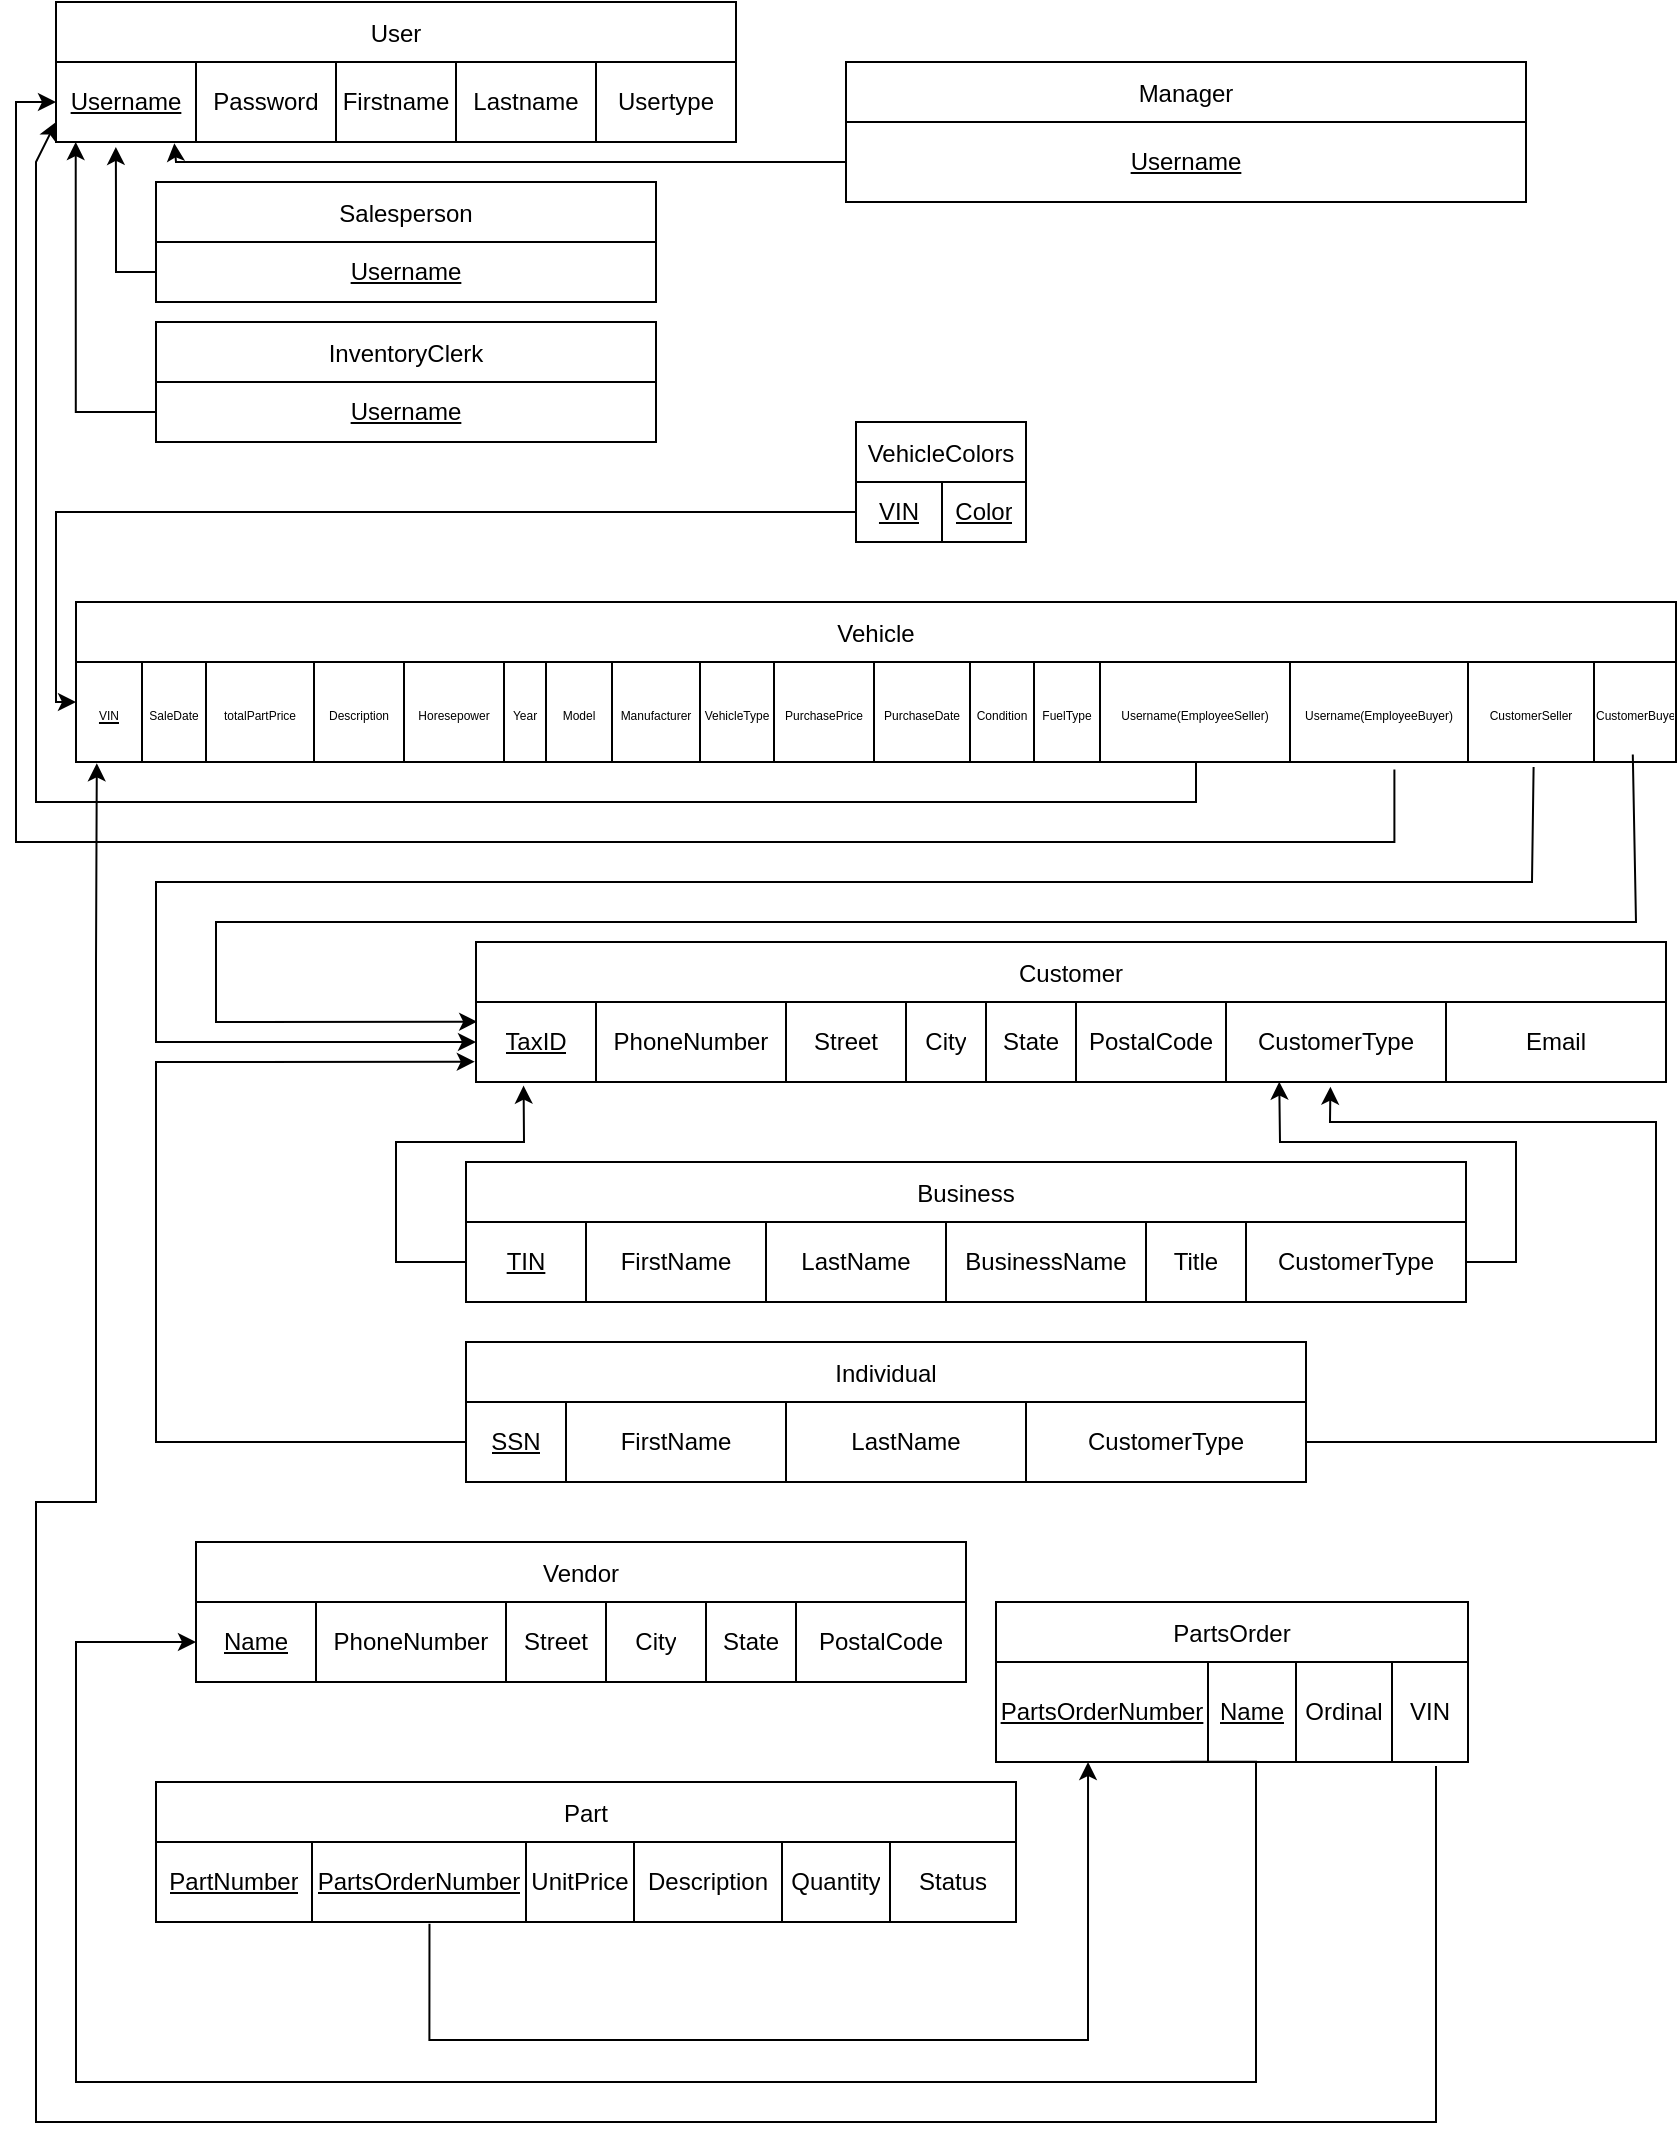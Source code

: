 <mxfile version="24.7.17">
  <diagram name="Page-1" id="-4UtWJJOfgUsc_9yNbab">
    <mxGraphModel dx="1830" dy="743" grid="1" gridSize="10" guides="1" tooltips="1" connect="1" arrows="1" fold="1" page="1" pageScale="1" pageWidth="850" pageHeight="1100" math="0" shadow="0">
      <root>
        <mxCell id="0" />
        <mxCell id="1" parent="0" />
        <mxCell id="wjsZOd1Ye_hqDT3On4Ij-1" value="User" style="shape=table;startSize=30;container=1;collapsible=0;childLayout=tableLayout;" parent="1" vertex="1">
          <mxGeometry x="-820" y="10" width="340" height="70" as="geometry" />
        </mxCell>
        <mxCell id="wjsZOd1Ye_hqDT3On4Ij-2" value="" style="shape=tableRow;horizontal=0;startSize=0;swimlaneHead=0;swimlaneBody=0;strokeColor=inherit;top=0;left=0;bottom=0;right=0;collapsible=0;dropTarget=0;fillColor=none;points=[[0,0.5],[1,0.5]];portConstraint=eastwest;" parent="wjsZOd1Ye_hqDT3On4Ij-1" vertex="1">
          <mxGeometry y="30" width="340" height="40" as="geometry" />
        </mxCell>
        <mxCell id="wjsZOd1Ye_hqDT3On4Ij-3" value="&lt;u&gt;Username&lt;/u&gt;" style="shape=partialRectangle;html=1;whiteSpace=wrap;connectable=0;strokeColor=inherit;overflow=hidden;fillColor=none;top=0;left=0;bottom=0;right=0;pointerEvents=1;" parent="wjsZOd1Ye_hqDT3On4Ij-2" vertex="1">
          <mxGeometry width="70" height="40" as="geometry">
            <mxRectangle width="70" height="40" as="alternateBounds" />
          </mxGeometry>
        </mxCell>
        <mxCell id="wjsZOd1Ye_hqDT3On4Ij-4" value="Password" style="shape=partialRectangle;html=1;whiteSpace=wrap;connectable=0;strokeColor=inherit;overflow=hidden;fillColor=none;top=0;left=0;bottom=0;right=0;pointerEvents=1;" parent="wjsZOd1Ye_hqDT3On4Ij-2" vertex="1">
          <mxGeometry x="70" width="70" height="40" as="geometry">
            <mxRectangle width="70" height="40" as="alternateBounds" />
          </mxGeometry>
        </mxCell>
        <mxCell id="wjsZOd1Ye_hqDT3On4Ij-5" value="Firstname" style="shape=partialRectangle;html=1;whiteSpace=wrap;connectable=0;strokeColor=inherit;overflow=hidden;fillColor=none;top=0;left=0;bottom=0;right=0;pointerEvents=1;" parent="wjsZOd1Ye_hqDT3On4Ij-2" vertex="1">
          <mxGeometry x="140" width="60" height="40" as="geometry">
            <mxRectangle width="60" height="40" as="alternateBounds" />
          </mxGeometry>
        </mxCell>
        <mxCell id="wjsZOd1Ye_hqDT3On4Ij-6" value="Lastname" style="shape=partialRectangle;html=1;whiteSpace=wrap;connectable=0;strokeColor=inherit;overflow=hidden;fillColor=none;top=0;left=0;bottom=0;right=0;pointerEvents=1;" parent="wjsZOd1Ye_hqDT3On4Ij-2" vertex="1">
          <mxGeometry x="200" width="70" height="40" as="geometry">
            <mxRectangle width="70" height="40" as="alternateBounds" />
          </mxGeometry>
        </mxCell>
        <mxCell id="wjsZOd1Ye_hqDT3On4Ij-7" value="Usertype" style="shape=partialRectangle;html=1;whiteSpace=wrap;connectable=0;strokeColor=inherit;overflow=hidden;fillColor=none;top=0;left=0;bottom=0;right=0;pointerEvents=1;" parent="wjsZOd1Ye_hqDT3On4Ij-2" vertex="1">
          <mxGeometry x="270" width="70" height="40" as="geometry">
            <mxRectangle width="70" height="40" as="alternateBounds" />
          </mxGeometry>
        </mxCell>
        <mxCell id="wjsZOd1Ye_hqDT3On4Ij-11" value="" style="endArrow=classic;html=1;rounded=0;exitX=0;exitY=0.5;exitDx=0;exitDy=0;entryX=0.174;entryY=1.017;entryDx=0;entryDy=0;entryPerimeter=0;" parent="1" source="UTyVAlGforLkL0j_-5aD-3" target="wjsZOd1Ye_hqDT3On4Ij-2" edge="1">
          <mxGeometry width="50" height="50" relative="1" as="geometry">
            <mxPoint x="-750" y="150" as="sourcePoint" />
            <mxPoint x="-768" y="80" as="targetPoint" />
            <Array as="points">
              <mxPoint x="-610" y="90" />
              <mxPoint x="-760" y="90" />
            </Array>
          </mxGeometry>
        </mxCell>
        <mxCell id="wjsZOd1Ye_hqDT3On4Ij-12" value="Salesperson" style="shape=table;startSize=30;container=1;collapsible=0;childLayout=tableLayout;" parent="1" vertex="1">
          <mxGeometry x="-770" y="100" width="250" height="60" as="geometry" />
        </mxCell>
        <mxCell id="wjsZOd1Ye_hqDT3On4Ij-13" value="" style="shape=tableRow;horizontal=0;startSize=0;swimlaneHead=0;swimlaneBody=0;strokeColor=inherit;top=0;left=0;bottom=0;right=0;collapsible=0;dropTarget=0;fillColor=none;points=[[0,0.5],[1,0.5]];portConstraint=eastwest;" parent="wjsZOd1Ye_hqDT3On4Ij-12" vertex="1">
          <mxGeometry y="30" width="250" height="30" as="geometry" />
        </mxCell>
        <mxCell id="wjsZOd1Ye_hqDT3On4Ij-14" value="&lt;u&gt;Username&lt;/u&gt;" style="shape=partialRectangle;html=1;whiteSpace=wrap;connectable=0;strokeColor=inherit;overflow=hidden;fillColor=none;top=0;left=0;bottom=0;right=0;pointerEvents=1;" parent="wjsZOd1Ye_hqDT3On4Ij-13" vertex="1">
          <mxGeometry width="250" height="30" as="geometry">
            <mxRectangle width="250" height="30" as="alternateBounds" />
          </mxGeometry>
        </mxCell>
        <mxCell id="fB4wuoA-GwbCkH97Dtny-1" value="" style="endArrow=classic;html=1;rounded=0;exitX=0;exitY=0.5;exitDx=0;exitDy=0;entryX=0.088;entryY=1.061;entryDx=0;entryDy=0;entryPerimeter=0;" parent="1" source="wjsZOd1Ye_hqDT3On4Ij-13" target="wjsZOd1Ye_hqDT3On4Ij-2" edge="1">
          <mxGeometry width="50" height="50" relative="1" as="geometry">
            <mxPoint x="-375" y="280" as="sourcePoint" />
            <mxPoint x="-620" y="130" as="targetPoint" />
            <Array as="points">
              <mxPoint x="-790" y="145" />
              <mxPoint x="-790" y="110" />
            </Array>
          </mxGeometry>
        </mxCell>
        <mxCell id="fB4wuoA-GwbCkH97Dtny-161" value="VehicleColors" style="shape=table;startSize=30;container=1;collapsible=0;childLayout=tableLayout;" parent="1" vertex="1">
          <mxGeometry x="-420" y="220" width="85" height="60" as="geometry" />
        </mxCell>
        <mxCell id="fB4wuoA-GwbCkH97Dtny-162" value="" style="shape=tableRow;horizontal=0;startSize=0;swimlaneHead=0;swimlaneBody=0;strokeColor=inherit;top=0;left=0;bottom=0;right=0;collapsible=0;dropTarget=0;fillColor=none;points=[[0,0.5],[1,0.5]];portConstraint=eastwest;" parent="fB4wuoA-GwbCkH97Dtny-161" vertex="1">
          <mxGeometry y="30" width="85" height="30" as="geometry" />
        </mxCell>
        <mxCell id="fB4wuoA-GwbCkH97Dtny-163" value="&lt;u&gt;VIN&lt;/u&gt;" style="shape=partialRectangle;html=1;whiteSpace=wrap;connectable=0;strokeColor=inherit;overflow=hidden;fillColor=none;top=0;left=0;bottom=0;right=0;pointerEvents=1;" parent="fB4wuoA-GwbCkH97Dtny-162" vertex="1">
          <mxGeometry width="43" height="30" as="geometry">
            <mxRectangle width="43" height="30" as="alternateBounds" />
          </mxGeometry>
        </mxCell>
        <mxCell id="fB4wuoA-GwbCkH97Dtny-164" value="&lt;u&gt;Color&lt;/u&gt;" style="shape=partialRectangle;html=1;whiteSpace=wrap;connectable=0;strokeColor=inherit;overflow=hidden;fillColor=none;top=0;left=0;bottom=0;right=0;pointerEvents=1;" parent="fB4wuoA-GwbCkH97Dtny-162" vertex="1">
          <mxGeometry x="43" width="42" height="30" as="geometry">
            <mxRectangle width="42" height="30" as="alternateBounds" />
          </mxGeometry>
        </mxCell>
        <mxCell id="fB4wuoA-GwbCkH97Dtny-189" value="Customer" style="shape=table;startSize=30;container=1;collapsible=0;childLayout=tableLayout;" parent="1" vertex="1">
          <mxGeometry x="-610" y="480" width="595" height="70" as="geometry" />
        </mxCell>
        <mxCell id="fB4wuoA-GwbCkH97Dtny-190" value="" style="shape=tableRow;horizontal=0;startSize=0;swimlaneHead=0;swimlaneBody=0;strokeColor=inherit;top=0;left=0;bottom=0;right=0;collapsible=0;dropTarget=0;fillColor=none;points=[[0,0.5],[1,0.5]];portConstraint=eastwest;" parent="fB4wuoA-GwbCkH97Dtny-189" vertex="1">
          <mxGeometry y="30" width="595" height="40" as="geometry" />
        </mxCell>
        <mxCell id="fB4wuoA-GwbCkH97Dtny-191" value="&lt;u&gt;TaxID&lt;/u&gt;" style="shape=partialRectangle;html=1;whiteSpace=wrap;connectable=0;strokeColor=inherit;overflow=hidden;fillColor=none;top=0;left=0;bottom=0;right=0;pointerEvents=1;" parent="fB4wuoA-GwbCkH97Dtny-190" vertex="1">
          <mxGeometry width="60" height="40" as="geometry">
            <mxRectangle width="60" height="40" as="alternateBounds" />
          </mxGeometry>
        </mxCell>
        <mxCell id="fB4wuoA-GwbCkH97Dtny-192" value="PhoneNumber" style="shape=partialRectangle;html=1;whiteSpace=wrap;connectable=0;strokeColor=inherit;overflow=hidden;fillColor=none;top=0;left=0;bottom=0;right=0;pointerEvents=1;" parent="fB4wuoA-GwbCkH97Dtny-190" vertex="1">
          <mxGeometry x="60" width="95" height="40" as="geometry">
            <mxRectangle width="95" height="40" as="alternateBounds" />
          </mxGeometry>
        </mxCell>
        <mxCell id="fB4wuoA-GwbCkH97Dtny-193" value="Street" style="shape=partialRectangle;html=1;whiteSpace=wrap;connectable=0;strokeColor=inherit;overflow=hidden;fillColor=none;top=0;left=0;bottom=0;right=0;pointerEvents=1;" parent="fB4wuoA-GwbCkH97Dtny-190" vertex="1">
          <mxGeometry x="155" width="60" height="40" as="geometry">
            <mxRectangle width="60" height="40" as="alternateBounds" />
          </mxGeometry>
        </mxCell>
        <mxCell id="fB4wuoA-GwbCkH97Dtny-194" value="City" style="shape=partialRectangle;html=1;whiteSpace=wrap;connectable=0;strokeColor=inherit;overflow=hidden;fillColor=none;top=0;left=0;bottom=0;right=0;pointerEvents=1;" parent="fB4wuoA-GwbCkH97Dtny-190" vertex="1">
          <mxGeometry x="215" width="40" height="40" as="geometry">
            <mxRectangle width="40" height="40" as="alternateBounds" />
          </mxGeometry>
        </mxCell>
        <mxCell id="fB4wuoA-GwbCkH97Dtny-195" value="State" style="shape=partialRectangle;html=1;whiteSpace=wrap;connectable=0;strokeColor=inherit;overflow=hidden;fillColor=none;top=0;left=0;bottom=0;right=0;pointerEvents=1;" parent="fB4wuoA-GwbCkH97Dtny-190" vertex="1">
          <mxGeometry x="255" width="45" height="40" as="geometry">
            <mxRectangle width="45" height="40" as="alternateBounds" />
          </mxGeometry>
        </mxCell>
        <mxCell id="fB4wuoA-GwbCkH97Dtny-196" value="PostalCode" style="shape=partialRectangle;html=1;whiteSpace=wrap;connectable=0;strokeColor=inherit;overflow=hidden;fillColor=none;top=0;left=0;bottom=0;right=0;pointerEvents=1;" parent="fB4wuoA-GwbCkH97Dtny-190" vertex="1">
          <mxGeometry x="300" width="75" height="40" as="geometry">
            <mxRectangle width="75" height="40" as="alternateBounds" />
          </mxGeometry>
        </mxCell>
        <mxCell id="zgHn_-PmZQucNy31a7lp-24" value="CustomerType" style="shape=partialRectangle;html=1;whiteSpace=wrap;connectable=0;strokeColor=inherit;overflow=hidden;fillColor=none;top=0;left=0;bottom=0;right=0;pointerEvents=1;" parent="fB4wuoA-GwbCkH97Dtny-190" vertex="1">
          <mxGeometry x="375" width="110" height="40" as="geometry">
            <mxRectangle width="110" height="40" as="alternateBounds" />
          </mxGeometry>
        </mxCell>
        <mxCell id="zgHn_-PmZQucNy31a7lp-28" value="Email" style="shape=partialRectangle;html=1;whiteSpace=wrap;connectable=0;strokeColor=inherit;overflow=hidden;fillColor=none;top=0;left=0;bottom=0;right=0;pointerEvents=1;" parent="fB4wuoA-GwbCkH97Dtny-190" vertex="1">
          <mxGeometry x="485" width="110" height="40" as="geometry">
            <mxRectangle width="110" height="40" as="alternateBounds" />
          </mxGeometry>
        </mxCell>
        <mxCell id="fB4wuoA-GwbCkH97Dtny-233" value="Vendor" style="shape=table;startSize=30;container=1;collapsible=0;childLayout=tableLayout;" parent="1" vertex="1">
          <mxGeometry x="-750" y="780" width="385" height="70" as="geometry" />
        </mxCell>
        <mxCell id="fB4wuoA-GwbCkH97Dtny-234" value="" style="shape=tableRow;horizontal=0;startSize=0;swimlaneHead=0;swimlaneBody=0;strokeColor=inherit;top=0;left=0;bottom=0;right=0;collapsible=0;dropTarget=0;fillColor=none;points=[[0,0.5],[1,0.5]];portConstraint=eastwest;" parent="fB4wuoA-GwbCkH97Dtny-233" vertex="1">
          <mxGeometry y="30" width="385" height="40" as="geometry" />
        </mxCell>
        <mxCell id="fB4wuoA-GwbCkH97Dtny-235" value="&lt;u&gt;Name&lt;/u&gt;" style="shape=partialRectangle;html=1;whiteSpace=wrap;connectable=0;strokeColor=inherit;overflow=hidden;fillColor=none;top=0;left=0;bottom=0;right=0;pointerEvents=1;" parent="fB4wuoA-GwbCkH97Dtny-234" vertex="1">
          <mxGeometry width="60" height="40" as="geometry">
            <mxRectangle width="60" height="40" as="alternateBounds" />
          </mxGeometry>
        </mxCell>
        <mxCell id="fB4wuoA-GwbCkH97Dtny-236" value="PhoneNumber" style="shape=partialRectangle;html=1;whiteSpace=wrap;connectable=0;strokeColor=inherit;overflow=hidden;fillColor=none;top=0;left=0;bottom=0;right=0;pointerEvents=1;" parent="fB4wuoA-GwbCkH97Dtny-234" vertex="1">
          <mxGeometry x="60" width="95" height="40" as="geometry">
            <mxRectangle width="95" height="40" as="alternateBounds" />
          </mxGeometry>
        </mxCell>
        <mxCell id="fB4wuoA-GwbCkH97Dtny-237" value="Street" style="shape=partialRectangle;html=1;whiteSpace=wrap;connectable=0;strokeColor=inherit;overflow=hidden;fillColor=none;top=0;left=0;bottom=0;right=0;pointerEvents=1;" parent="fB4wuoA-GwbCkH97Dtny-234" vertex="1">
          <mxGeometry x="155" width="50" height="40" as="geometry">
            <mxRectangle width="50" height="40" as="alternateBounds" />
          </mxGeometry>
        </mxCell>
        <mxCell id="fB4wuoA-GwbCkH97Dtny-238" value="City" style="shape=partialRectangle;html=1;whiteSpace=wrap;connectable=0;strokeColor=inherit;overflow=hidden;fillColor=none;top=0;left=0;bottom=0;right=0;pointerEvents=1;" parent="fB4wuoA-GwbCkH97Dtny-234" vertex="1">
          <mxGeometry x="205" width="50" height="40" as="geometry">
            <mxRectangle width="50" height="40" as="alternateBounds" />
          </mxGeometry>
        </mxCell>
        <mxCell id="fB4wuoA-GwbCkH97Dtny-239" value="State" style="shape=partialRectangle;html=1;whiteSpace=wrap;connectable=0;strokeColor=inherit;overflow=hidden;fillColor=none;top=0;left=0;bottom=0;right=0;pointerEvents=1;" parent="fB4wuoA-GwbCkH97Dtny-234" vertex="1">
          <mxGeometry x="255" width="45" height="40" as="geometry">
            <mxRectangle width="45" height="40" as="alternateBounds" />
          </mxGeometry>
        </mxCell>
        <mxCell id="fB4wuoA-GwbCkH97Dtny-240" value="PostalCode" style="shape=partialRectangle;html=1;whiteSpace=wrap;connectable=0;strokeColor=inherit;overflow=hidden;fillColor=none;top=0;left=0;bottom=0;right=0;pointerEvents=1;" parent="fB4wuoA-GwbCkH97Dtny-234" vertex="1">
          <mxGeometry x="300" width="85" height="40" as="geometry">
            <mxRectangle width="85" height="40" as="alternateBounds" />
          </mxGeometry>
        </mxCell>
        <mxCell id="fB4wuoA-GwbCkH97Dtny-241" style="edgeStyle=orthogonalEdgeStyle;rounded=0;orthogonalLoop=1;jettySize=auto;html=1;entryX=0;entryY=0.5;entryDx=0;entryDy=0;exitX=0.369;exitY=0.997;exitDx=0;exitDy=0;exitPerimeter=0;" parent="1" source="rGiIY_UlJ2DJofCt2blp-27" target="fB4wuoA-GwbCkH97Dtny-234" edge="1">
          <mxGeometry relative="1" as="geometry">
            <Array as="points">
              <mxPoint x="-220" y="890" />
              <mxPoint x="-220" y="1050" />
              <mxPoint x="-810" y="1050" />
              <mxPoint x="-810" y="830" />
            </Array>
            <mxPoint x="-186" y="950" as="sourcePoint" />
          </mxGeometry>
        </mxCell>
        <mxCell id="fB4wuoA-GwbCkH97Dtny-250" value="Part" style="shape=table;startSize=30;container=1;collapsible=0;childLayout=tableLayout;" parent="1" vertex="1">
          <mxGeometry x="-770" y="900" width="430" height="70" as="geometry" />
        </mxCell>
        <mxCell id="fB4wuoA-GwbCkH97Dtny-251" value="" style="shape=tableRow;horizontal=0;startSize=0;swimlaneHead=0;swimlaneBody=0;strokeColor=inherit;top=0;left=0;bottom=0;right=0;collapsible=0;dropTarget=0;fillColor=none;points=[[0,0.5],[1,0.5]];portConstraint=eastwest;" parent="fB4wuoA-GwbCkH97Dtny-250" vertex="1">
          <mxGeometry y="30" width="430" height="40" as="geometry" />
        </mxCell>
        <mxCell id="fB4wuoA-GwbCkH97Dtny-252" value="&lt;u&gt;PartNumber&lt;/u&gt;" style="shape=partialRectangle;html=1;whiteSpace=wrap;connectable=0;strokeColor=inherit;overflow=hidden;fillColor=none;top=0;left=0;bottom=0;right=0;pointerEvents=1;" parent="fB4wuoA-GwbCkH97Dtny-251" vertex="1">
          <mxGeometry width="78" height="40" as="geometry">
            <mxRectangle width="78" height="40" as="alternateBounds" />
          </mxGeometry>
        </mxCell>
        <mxCell id="fB4wuoA-GwbCkH97Dtny-253" value="&lt;u&gt;PartsOrderNumber&lt;/u&gt;" style="shape=partialRectangle;html=1;whiteSpace=wrap;connectable=0;strokeColor=inherit;overflow=hidden;fillColor=none;top=0;left=0;bottom=0;right=0;pointerEvents=1;" parent="fB4wuoA-GwbCkH97Dtny-251" vertex="1">
          <mxGeometry x="78" width="107" height="40" as="geometry">
            <mxRectangle width="107" height="40" as="alternateBounds" />
          </mxGeometry>
        </mxCell>
        <mxCell id="fB4wuoA-GwbCkH97Dtny-254" value="UnitPrice" style="shape=partialRectangle;html=1;whiteSpace=wrap;connectable=0;strokeColor=inherit;overflow=hidden;fillColor=none;top=0;left=0;bottom=0;right=0;pointerEvents=1;" parent="fB4wuoA-GwbCkH97Dtny-251" vertex="1">
          <mxGeometry x="185" width="54" height="40" as="geometry">
            <mxRectangle width="54" height="40" as="alternateBounds" />
          </mxGeometry>
        </mxCell>
        <mxCell id="fB4wuoA-GwbCkH97Dtny-255" value="Description" style="shape=partialRectangle;html=1;whiteSpace=wrap;connectable=0;strokeColor=inherit;overflow=hidden;fillColor=none;top=0;left=0;bottom=0;right=0;pointerEvents=1;" parent="fB4wuoA-GwbCkH97Dtny-251" vertex="1">
          <mxGeometry x="239" width="74" height="40" as="geometry">
            <mxRectangle width="74" height="40" as="alternateBounds" />
          </mxGeometry>
        </mxCell>
        <mxCell id="fB4wuoA-GwbCkH97Dtny-256" value="Quantity" style="shape=partialRectangle;html=1;whiteSpace=wrap;connectable=0;strokeColor=inherit;overflow=hidden;fillColor=none;top=0;left=0;bottom=0;right=0;pointerEvents=1;" parent="fB4wuoA-GwbCkH97Dtny-251" vertex="1">
          <mxGeometry x="313" width="54" height="40" as="geometry">
            <mxRectangle width="54" height="40" as="alternateBounds" />
          </mxGeometry>
        </mxCell>
        <mxCell id="fB4wuoA-GwbCkH97Dtny-257" value="Status" style="shape=partialRectangle;html=1;whiteSpace=wrap;connectable=0;strokeColor=inherit;overflow=hidden;fillColor=none;top=0;left=0;bottom=0;right=0;pointerEvents=1;" parent="fB4wuoA-GwbCkH97Dtny-251" vertex="1">
          <mxGeometry x="367" width="63" height="40" as="geometry">
            <mxRectangle width="63" height="40" as="alternateBounds" />
          </mxGeometry>
        </mxCell>
        <mxCell id="fB4wuoA-GwbCkH97Dtny-258" style="edgeStyle=orthogonalEdgeStyle;rounded=0;orthogonalLoop=1;jettySize=auto;html=1;exitX=0.318;exitY=1.042;exitDx=0;exitDy=0;exitPerimeter=0;entryX=0.195;entryY=1;entryDx=0;entryDy=0;entryPerimeter=0;" parent="1" target="rGiIY_UlJ2DJofCt2blp-27" edge="1">
          <mxGeometry relative="1" as="geometry">
            <Array as="points">
              <mxPoint x="-633" y="1029" />
              <mxPoint x="-304" y="1029" />
            </Array>
            <mxPoint x="-304" y="910" as="targetPoint" />
            <mxPoint x="-633.26" y="970.88" as="sourcePoint" />
          </mxGeometry>
        </mxCell>
        <mxCell id="zgHn_-PmZQucNy31a7lp-27" style="rounded=0;orthogonalLoop=1;jettySize=auto;html=1;entryX=0;entryY=0.5;entryDx=0;entryDy=0;exitX=0.911;exitY=1.05;exitDx=0;exitDy=0;exitPerimeter=0;" parent="1" source="fB4wuoA-GwbCkH97Dtny-280" target="fB4wuoA-GwbCkH97Dtny-190" edge="1">
          <mxGeometry relative="1" as="geometry">
            <mxPoint x="-610" y="610" as="targetPoint" />
            <Array as="points">
              <mxPoint x="-82" y="450" />
              <mxPoint x="-127" y="450" />
              <mxPoint x="-200" y="450" />
              <mxPoint x="-240" y="450" />
              <mxPoint x="-500" y="450" />
              <mxPoint x="-770" y="450" />
              <mxPoint x="-770" y="530" />
              <mxPoint x="-690" y="530" />
            </Array>
            <mxPoint x="-100" y="400" as="sourcePoint" />
          </mxGeometry>
        </mxCell>
        <mxCell id="zgHn_-PmZQucNy31a7lp-35" style="edgeStyle=none;rounded=0;orthogonalLoop=1;jettySize=auto;html=1;exitX=0.973;exitY=0.925;exitDx=0;exitDy=0;exitPerimeter=0;entryX=0.001;entryY=0.246;entryDx=0;entryDy=0;entryPerimeter=0;" parent="1" source="fB4wuoA-GwbCkH97Dtny-280" target="fB4wuoA-GwbCkH97Dtny-190" edge="1">
          <mxGeometry relative="1" as="geometry">
            <mxPoint x="-530" y="720" as="targetPoint" />
            <Array as="points">
              <mxPoint x="-30" y="470" />
              <mxPoint x="-380" y="470" />
              <mxPoint x="-740" y="470" />
              <mxPoint x="-740" y="520" />
            </Array>
            <mxPoint x="996" y="494" as="sourcePoint" />
          </mxGeometry>
        </mxCell>
        <mxCell id="fB4wuoA-GwbCkH97Dtny-279" value="Vehicle" style="shape=table;startSize=30;container=1;collapsible=0;childLayout=tableLayout;" parent="1" vertex="1">
          <mxGeometry x="-810" y="310" width="800" height="80" as="geometry" />
        </mxCell>
        <mxCell id="fB4wuoA-GwbCkH97Dtny-280" value="" style="shape=tableRow;horizontal=0;startSize=0;swimlaneHead=0;swimlaneBody=0;strokeColor=inherit;top=0;left=0;bottom=0;right=0;collapsible=0;dropTarget=0;fillColor=none;points=[[0,0.5],[1,0.5]];portConstraint=eastwest;" parent="fB4wuoA-GwbCkH97Dtny-279" vertex="1">
          <mxGeometry y="30" width="800" height="50" as="geometry" />
        </mxCell>
        <mxCell id="fB4wuoA-GwbCkH97Dtny-281" value="&lt;u&gt;&lt;font style=&quot;font-size: 6px;&quot;&gt;VIN&lt;/font&gt;&lt;/u&gt;" style="shape=partialRectangle;html=1;whiteSpace=wrap;connectable=0;strokeColor=inherit;overflow=hidden;fillColor=none;top=0;left=0;bottom=0;right=0;pointerEvents=1;" parent="fB4wuoA-GwbCkH97Dtny-280" vertex="1">
          <mxGeometry width="33" height="50" as="geometry">
            <mxRectangle width="33" height="50" as="alternateBounds" />
          </mxGeometry>
        </mxCell>
        <mxCell id="fB4wuoA-GwbCkH97Dtny-282" value="&lt;font style=&quot;font-size: 6px;&quot;&gt;SaleDate&lt;/font&gt;" style="shape=partialRectangle;html=1;whiteSpace=wrap;connectable=0;strokeColor=inherit;overflow=hidden;fillColor=none;top=0;left=0;bottom=0;right=0;pointerEvents=1;" parent="fB4wuoA-GwbCkH97Dtny-280" vertex="1">
          <mxGeometry x="33" width="32" height="50" as="geometry">
            <mxRectangle width="32" height="50" as="alternateBounds" />
          </mxGeometry>
        </mxCell>
        <mxCell id="gUkG53S_VrT1OyPbzDcH-3" value="&lt;font style=&quot;font-size: 6px;&quot;&gt;totalPartPrice&lt;/font&gt;" style="shape=partialRectangle;html=1;whiteSpace=wrap;connectable=0;strokeColor=inherit;overflow=hidden;fillColor=none;top=0;left=0;bottom=0;right=0;pointerEvents=1;" vertex="1" parent="fB4wuoA-GwbCkH97Dtny-280">
          <mxGeometry x="65" width="54" height="50" as="geometry">
            <mxRectangle width="54" height="50" as="alternateBounds" />
          </mxGeometry>
        </mxCell>
        <mxCell id="fB4wuoA-GwbCkH97Dtny-285" value="&lt;font style=&quot;font-size: 6px;&quot;&gt;Description&lt;/font&gt;" style="shape=partialRectangle;html=1;whiteSpace=wrap;connectable=0;strokeColor=inherit;overflow=hidden;fillColor=none;top=0;left=0;bottom=0;right=0;pointerEvents=1;" parent="fB4wuoA-GwbCkH97Dtny-280" vertex="1">
          <mxGeometry x="119" width="45" height="50" as="geometry">
            <mxRectangle width="45" height="50" as="alternateBounds" />
          </mxGeometry>
        </mxCell>
        <mxCell id="fB4wuoA-GwbCkH97Dtny-286" value="&lt;font style=&quot;font-size: 6px;&quot;&gt;Horesepower&lt;/font&gt;" style="shape=partialRectangle;html=1;whiteSpace=wrap;connectable=0;strokeColor=inherit;overflow=hidden;fillColor=none;top=0;left=0;bottom=0;right=0;pointerEvents=1;" parent="fB4wuoA-GwbCkH97Dtny-280" vertex="1">
          <mxGeometry x="164" width="50" height="50" as="geometry">
            <mxRectangle width="50" height="50" as="alternateBounds" />
          </mxGeometry>
        </mxCell>
        <mxCell id="fB4wuoA-GwbCkH97Dtny-287" value="&lt;font style=&quot;font-size: 6px;&quot;&gt;Year&lt;/font&gt;" style="shape=partialRectangle;html=1;whiteSpace=wrap;connectable=0;strokeColor=inherit;overflow=hidden;fillColor=none;top=0;left=0;bottom=0;right=0;pointerEvents=1;" parent="fB4wuoA-GwbCkH97Dtny-280" vertex="1">
          <mxGeometry x="214" width="21" height="50" as="geometry">
            <mxRectangle width="21" height="50" as="alternateBounds" />
          </mxGeometry>
        </mxCell>
        <mxCell id="fB4wuoA-GwbCkH97Dtny-288" value="&lt;font style=&quot;font-size: 6px;&quot;&gt;Model&lt;/font&gt;" style="shape=partialRectangle;html=1;whiteSpace=wrap;connectable=0;strokeColor=inherit;overflow=hidden;fillColor=none;top=0;left=0;bottom=0;right=0;pointerEvents=1;" parent="fB4wuoA-GwbCkH97Dtny-280" vertex="1">
          <mxGeometry x="235" width="33" height="50" as="geometry">
            <mxRectangle width="33" height="50" as="alternateBounds" />
          </mxGeometry>
        </mxCell>
        <mxCell id="fB4wuoA-GwbCkH97Dtny-289" value="&lt;font style=&quot;font-size: 6px;&quot;&gt;Manufacturer&lt;/font&gt;" style="shape=partialRectangle;html=1;whiteSpace=wrap;connectable=0;strokeColor=inherit;overflow=hidden;fillColor=none;top=0;left=0;bottom=0;right=0;pointerEvents=1;" parent="fB4wuoA-GwbCkH97Dtny-280" vertex="1">
          <mxGeometry x="268" width="44" height="50" as="geometry">
            <mxRectangle width="44" height="50" as="alternateBounds" />
          </mxGeometry>
        </mxCell>
        <mxCell id="fB4wuoA-GwbCkH97Dtny-290" value="&lt;font style=&quot;font-size: 6px;&quot;&gt;VehicleType&lt;/font&gt;" style="shape=partialRectangle;html=1;whiteSpace=wrap;connectable=0;strokeColor=inherit;overflow=hidden;fillColor=none;top=0;left=0;bottom=0;right=0;pointerEvents=1;" parent="fB4wuoA-GwbCkH97Dtny-280" vertex="1">
          <mxGeometry x="312" width="37" height="50" as="geometry">
            <mxRectangle width="37" height="50" as="alternateBounds" />
          </mxGeometry>
        </mxCell>
        <mxCell id="fB4wuoA-GwbCkH97Dtny-291" value="&lt;font style=&quot;font-size: 6px;&quot;&gt;PurchasePrice&lt;/font&gt;" style="shape=partialRectangle;html=1;whiteSpace=wrap;connectable=0;strokeColor=inherit;overflow=hidden;fillColor=none;top=0;left=0;bottom=0;right=0;pointerEvents=1;" parent="fB4wuoA-GwbCkH97Dtny-280" vertex="1">
          <mxGeometry x="349" width="50" height="50" as="geometry">
            <mxRectangle width="50" height="50" as="alternateBounds" />
          </mxGeometry>
        </mxCell>
        <mxCell id="fB4wuoA-GwbCkH97Dtny-292" value="&lt;font style=&quot;font-size: 6px;&quot;&gt;PurchaseDate&lt;/font&gt;" style="shape=partialRectangle;html=1;whiteSpace=wrap;connectable=0;strokeColor=inherit;overflow=hidden;fillColor=none;top=0;left=0;bottom=0;right=0;pointerEvents=1;" parent="fB4wuoA-GwbCkH97Dtny-280" vertex="1">
          <mxGeometry x="399" width="48" height="50" as="geometry">
            <mxRectangle width="48" height="50" as="alternateBounds" />
          </mxGeometry>
        </mxCell>
        <mxCell id="fB4wuoA-GwbCkH97Dtny-293" value="&lt;font style=&quot;font-size: 6px;&quot;&gt;Condition&lt;/font&gt;" style="shape=partialRectangle;html=1;whiteSpace=wrap;connectable=0;strokeColor=inherit;overflow=hidden;fillColor=none;top=0;left=0;bottom=0;right=0;pointerEvents=1;" parent="fB4wuoA-GwbCkH97Dtny-280" vertex="1">
          <mxGeometry x="447" width="32" height="50" as="geometry">
            <mxRectangle width="32" height="50" as="alternateBounds" />
          </mxGeometry>
        </mxCell>
        <mxCell id="fB4wuoA-GwbCkH97Dtny-294" value="&lt;font style=&quot;font-size: 6px;&quot;&gt;FuelType&lt;/font&gt;" style="shape=partialRectangle;html=1;whiteSpace=wrap;connectable=0;strokeColor=inherit;overflow=hidden;fillColor=none;top=0;left=0;bottom=0;right=0;pointerEvents=1;" parent="fB4wuoA-GwbCkH97Dtny-280" vertex="1">
          <mxGeometry x="479" width="33" height="50" as="geometry">
            <mxRectangle width="33" height="50" as="alternateBounds" />
          </mxGeometry>
        </mxCell>
        <mxCell id="fB4wuoA-GwbCkH97Dtny-295" value="&lt;font style=&quot;font-size: 6px;&quot;&gt;Username(EmployeeSeller)&lt;/font&gt;" style="shape=partialRectangle;html=1;whiteSpace=wrap;connectable=0;strokeColor=inherit;overflow=hidden;fillColor=none;top=0;left=0;bottom=0;right=0;pointerEvents=1;" parent="fB4wuoA-GwbCkH97Dtny-280" vertex="1">
          <mxGeometry x="512" width="95" height="50" as="geometry">
            <mxRectangle width="95" height="50" as="alternateBounds" />
          </mxGeometry>
        </mxCell>
        <mxCell id="fB4wuoA-GwbCkH97Dtny-296" value="&lt;font style=&quot;font-size: 6px;&quot;&gt;Username(EmployeeBuyer)&lt;/font&gt;" style="shape=partialRectangle;html=1;whiteSpace=wrap;connectable=0;strokeColor=inherit;overflow=hidden;fillColor=none;top=0;left=0;bottom=0;right=0;pointerEvents=1;" parent="fB4wuoA-GwbCkH97Dtny-280" vertex="1">
          <mxGeometry x="607" width="89" height="50" as="geometry">
            <mxRectangle width="89" height="50" as="alternateBounds" />
          </mxGeometry>
        </mxCell>
        <mxCell id="zgHn_-PmZQucNy31a7lp-20" value="&lt;font style=&quot;font-size: 6px;&quot;&gt;CustomerSeller&lt;/font&gt;" style="shape=partialRectangle;html=1;whiteSpace=wrap;connectable=0;strokeColor=inherit;overflow=hidden;fillColor=none;top=0;left=0;bottom=0;right=0;pointerEvents=1;" parent="fB4wuoA-GwbCkH97Dtny-280" vertex="1">
          <mxGeometry x="696" width="63" height="50" as="geometry">
            <mxRectangle width="63" height="50" as="alternateBounds" />
          </mxGeometry>
        </mxCell>
        <mxCell id="zgHn_-PmZQucNy31a7lp-21" value="&lt;font style=&quot;font-size: 6px;&quot;&gt;CustomerBuyer&lt;/font&gt;" style="shape=partialRectangle;html=1;whiteSpace=wrap;connectable=0;strokeColor=inherit;overflow=hidden;fillColor=none;top=0;left=0;bottom=0;right=0;pointerEvents=1;" parent="fB4wuoA-GwbCkH97Dtny-280" vertex="1">
          <mxGeometry x="759" width="41" height="50" as="geometry">
            <mxRectangle width="41" height="50" as="alternateBounds" />
          </mxGeometry>
        </mxCell>
        <mxCell id="zgHn_-PmZQucNy31a7lp-23" style="edgeStyle=orthogonalEdgeStyle;rounded=0;orthogonalLoop=1;jettySize=auto;html=1;entryX=0;entryY=0.5;entryDx=0;entryDy=0;exitX=0.824;exitY=1.075;exitDx=0;exitDy=0;exitPerimeter=0;" parent="1" target="wjsZOd1Ye_hqDT3On4Ij-2" edge="1" source="fB4wuoA-GwbCkH97Dtny-280">
          <mxGeometry relative="1" as="geometry">
            <mxPoint x="-410" y="110" as="targetPoint" />
            <mxPoint x="-180" y="390" as="sourcePoint" />
            <Array as="points">
              <mxPoint x="-151" y="430" />
              <mxPoint x="-840" y="430" />
              <mxPoint x="-840" y="60" />
            </Array>
          </mxGeometry>
        </mxCell>
        <mxCell id="zgHn_-PmZQucNy31a7lp-55" value="Business" style="shape=table;startSize=30;container=1;collapsible=0;childLayout=tableLayout;pointerEvents=1;strokeColor=inherit;align=center;verticalAlign=middle;fontFamily=Helvetica;fontSize=12;fontColor=default;fillColor=none;" parent="1" vertex="1">
          <mxGeometry x="-615" y="590" width="500" height="70" as="geometry" />
        </mxCell>
        <mxCell id="zgHn_-PmZQucNy31a7lp-56" value="" style="shape=tableRow;horizontal=0;startSize=0;swimlaneHead=0;swimlaneBody=0;strokeColor=inherit;top=0;left=0;bottom=0;right=0;collapsible=0;dropTarget=0;fillColor=none;points=[[0,0.5],[1,0.5]];portConstraint=eastwest;pointerEvents=1;align=center;verticalAlign=middle;fontFamily=Helvetica;fontSize=12;fontColor=default;" parent="zgHn_-PmZQucNy31a7lp-55" vertex="1">
          <mxGeometry y="30" width="500" height="40" as="geometry" />
        </mxCell>
        <mxCell id="zgHn_-PmZQucNy31a7lp-57" value="&lt;u&gt;TIN&lt;/u&gt;" style="shape=partialRectangle;html=1;whiteSpace=wrap;connectable=0;strokeColor=inherit;overflow=hidden;fillColor=none;top=0;left=0;bottom=0;right=0;pointerEvents=1;align=center;verticalAlign=middle;fontFamily=Helvetica;fontSize=12;fontColor=default;" parent="zgHn_-PmZQucNy31a7lp-56" vertex="1">
          <mxGeometry width="60" height="40" as="geometry">
            <mxRectangle width="60" height="40" as="alternateBounds" />
          </mxGeometry>
        </mxCell>
        <mxCell id="zgHn_-PmZQucNy31a7lp-58" value="FirstName" style="shape=partialRectangle;html=1;whiteSpace=wrap;connectable=0;strokeColor=inherit;overflow=hidden;fillColor=none;top=0;left=0;bottom=0;right=0;pointerEvents=1;align=center;verticalAlign=middle;fontFamily=Helvetica;fontSize=12;fontColor=default;" parent="zgHn_-PmZQucNy31a7lp-56" vertex="1">
          <mxGeometry x="60" width="90" height="40" as="geometry">
            <mxRectangle width="90" height="40" as="alternateBounds" />
          </mxGeometry>
        </mxCell>
        <mxCell id="zgHn_-PmZQucNy31a7lp-59" value="LastName" style="shape=partialRectangle;html=1;whiteSpace=wrap;connectable=0;strokeColor=inherit;overflow=hidden;fillColor=none;top=0;left=0;bottom=0;right=0;pointerEvents=1;align=center;verticalAlign=middle;fontFamily=Helvetica;fontSize=12;fontColor=default;" parent="zgHn_-PmZQucNy31a7lp-56" vertex="1">
          <mxGeometry x="150" width="90" height="40" as="geometry">
            <mxRectangle width="90" height="40" as="alternateBounds" />
          </mxGeometry>
        </mxCell>
        <mxCell id="zgHn_-PmZQucNy31a7lp-60" value="BusinessName" style="shape=partialRectangle;html=1;whiteSpace=wrap;connectable=0;strokeColor=inherit;overflow=hidden;fillColor=none;top=0;left=0;bottom=0;right=0;pointerEvents=1;align=center;verticalAlign=middle;fontFamily=Helvetica;fontSize=12;fontColor=default;" parent="zgHn_-PmZQucNy31a7lp-56" vertex="1">
          <mxGeometry x="240" width="100" height="40" as="geometry">
            <mxRectangle width="100" height="40" as="alternateBounds" />
          </mxGeometry>
        </mxCell>
        <mxCell id="zgHn_-PmZQucNy31a7lp-61" value="Title" style="shape=partialRectangle;html=1;whiteSpace=wrap;connectable=0;strokeColor=inherit;overflow=hidden;fillColor=none;top=0;left=0;bottom=0;right=0;pointerEvents=1;align=center;verticalAlign=middle;fontFamily=Helvetica;fontSize=12;fontColor=default;" parent="zgHn_-PmZQucNy31a7lp-56" vertex="1">
          <mxGeometry x="340" width="50" height="40" as="geometry">
            <mxRectangle width="50" height="40" as="alternateBounds" />
          </mxGeometry>
        </mxCell>
        <mxCell id="zgHn_-PmZQucNy31a7lp-62" value="CustomerType" style="shape=partialRectangle;html=1;whiteSpace=wrap;connectable=0;strokeColor=inherit;overflow=hidden;fillColor=none;top=0;left=0;bottom=0;right=0;pointerEvents=1;align=center;verticalAlign=middle;fontFamily=Helvetica;fontSize=12;fontColor=default;" parent="zgHn_-PmZQucNy31a7lp-56" vertex="1">
          <mxGeometry x="390" width="110" height="40" as="geometry">
            <mxRectangle width="110" height="40" as="alternateBounds" />
          </mxGeometry>
        </mxCell>
        <mxCell id="zgHn_-PmZQucNy31a7lp-63" value="Individual" style="shape=table;startSize=30;container=1;collapsible=0;childLayout=tableLayout;pointerEvents=1;strokeColor=inherit;align=center;verticalAlign=middle;fontFamily=Helvetica;fontSize=12;fontColor=default;fillColor=none;" parent="1" vertex="1">
          <mxGeometry x="-615" y="680" width="420" height="70" as="geometry" />
        </mxCell>
        <mxCell id="zgHn_-PmZQucNy31a7lp-64" value="" style="shape=tableRow;horizontal=0;startSize=0;swimlaneHead=0;swimlaneBody=0;strokeColor=inherit;top=0;left=0;bottom=0;right=0;collapsible=0;dropTarget=0;fillColor=none;points=[[0,0.5],[1,0.5]];portConstraint=eastwest;pointerEvents=1;align=center;verticalAlign=middle;fontFamily=Helvetica;fontSize=12;fontColor=default;" parent="zgHn_-PmZQucNy31a7lp-63" vertex="1">
          <mxGeometry y="30" width="420" height="40" as="geometry" />
        </mxCell>
        <mxCell id="zgHn_-PmZQucNy31a7lp-65" value="&lt;u&gt;SSN&lt;/u&gt;" style="shape=partialRectangle;html=1;whiteSpace=wrap;connectable=0;strokeColor=inherit;overflow=hidden;fillColor=none;top=0;left=0;bottom=0;right=0;pointerEvents=1;align=center;verticalAlign=middle;fontFamily=Helvetica;fontSize=12;fontColor=default;" parent="zgHn_-PmZQucNy31a7lp-64" vertex="1">
          <mxGeometry width="50" height="40" as="geometry">
            <mxRectangle width="50" height="40" as="alternateBounds" />
          </mxGeometry>
        </mxCell>
        <mxCell id="zgHn_-PmZQucNy31a7lp-66" value="FirstName" style="shape=partialRectangle;html=1;whiteSpace=wrap;connectable=0;strokeColor=inherit;overflow=hidden;fillColor=none;top=0;left=0;bottom=0;right=0;pointerEvents=1;align=center;verticalAlign=middle;fontFamily=Helvetica;fontSize=12;fontColor=default;" parent="zgHn_-PmZQucNy31a7lp-64" vertex="1">
          <mxGeometry x="50" width="110" height="40" as="geometry">
            <mxRectangle width="110" height="40" as="alternateBounds" />
          </mxGeometry>
        </mxCell>
        <mxCell id="zgHn_-PmZQucNy31a7lp-67" value="LastName" style="shape=partialRectangle;html=1;whiteSpace=wrap;connectable=0;strokeColor=inherit;overflow=hidden;fillColor=none;top=0;left=0;bottom=0;right=0;pointerEvents=1;align=center;verticalAlign=middle;fontFamily=Helvetica;fontSize=12;fontColor=default;" parent="zgHn_-PmZQucNy31a7lp-64" vertex="1">
          <mxGeometry x="160" width="120" height="40" as="geometry">
            <mxRectangle width="120" height="40" as="alternateBounds" />
          </mxGeometry>
        </mxCell>
        <mxCell id="zgHn_-PmZQucNy31a7lp-68" value="CustomerType" style="shape=partialRectangle;html=1;whiteSpace=wrap;connectable=0;strokeColor=inherit;overflow=hidden;fillColor=none;top=0;left=0;bottom=0;right=0;pointerEvents=1;align=center;verticalAlign=middle;fontFamily=Helvetica;fontSize=12;fontColor=default;" parent="zgHn_-PmZQucNy31a7lp-64" vertex="1">
          <mxGeometry x="280" width="140" height="40" as="geometry">
            <mxRectangle width="140" height="40" as="alternateBounds" />
          </mxGeometry>
        </mxCell>
        <mxCell id="zgHn_-PmZQucNy31a7lp-69" style="edgeStyle=none;rounded=0;orthogonalLoop=1;jettySize=auto;html=1;fontFamily=Helvetica;fontSize=12;fontColor=default;exitX=0;exitY=0.5;exitDx=0;exitDy=0;entryX=0.04;entryY=1.045;entryDx=0;entryDy=0;entryPerimeter=0;" parent="1" source="zgHn_-PmZQucNy31a7lp-56" target="fB4wuoA-GwbCkH97Dtny-190" edge="1">
          <mxGeometry relative="1" as="geometry">
            <Array as="points">
              <mxPoint x="-650" y="640" />
              <mxPoint x="-650" y="580" />
              <mxPoint x="-586" y="580" />
            </Array>
            <mxPoint x="-550" y="721" as="targetPoint" />
          </mxGeometry>
        </mxCell>
        <mxCell id="zgHn_-PmZQucNy31a7lp-70" style="edgeStyle=none;rounded=0;orthogonalLoop=1;jettySize=auto;html=1;fontFamily=Helvetica;fontSize=12;fontColor=default;exitX=0;exitY=0.5;exitDx=0;exitDy=0;entryX=-0.001;entryY=0.746;entryDx=0;entryDy=0;entryPerimeter=0;" parent="1" source="zgHn_-PmZQucNy31a7lp-64" target="fB4wuoA-GwbCkH97Dtny-190" edge="1">
          <mxGeometry relative="1" as="geometry">
            <mxPoint x="-600" y="690" as="targetPoint" />
            <Array as="points">
              <mxPoint x="-670" y="730" />
              <mxPoint x="-730" y="730" />
              <mxPoint x="-770" y="730" />
              <mxPoint x="-770" y="680" />
              <mxPoint x="-770" y="610" />
              <mxPoint x="-770" y="540" />
            </Array>
          </mxGeometry>
        </mxCell>
        <mxCell id="zgHn_-PmZQucNy31a7lp-71" style="edgeStyle=none;rounded=0;orthogonalLoop=1;jettySize=auto;html=1;entryX=0.675;entryY=0.996;entryDx=0;entryDy=0;entryPerimeter=0;fontFamily=Helvetica;fontSize=12;fontColor=default;exitX=1;exitY=0.5;exitDx=0;exitDy=0;" parent="1" source="zgHn_-PmZQucNy31a7lp-56" target="fB4wuoA-GwbCkH97Dtny-190" edge="1">
          <mxGeometry relative="1" as="geometry">
            <Array as="points">
              <mxPoint x="-90" y="640" />
              <mxPoint x="-90" y="620" />
              <mxPoint x="-90" y="580" />
              <mxPoint x="-130" y="580" />
              <mxPoint x="-208" y="580" />
            </Array>
          </mxGeometry>
        </mxCell>
        <mxCell id="zgHn_-PmZQucNy31a7lp-72" style="edgeStyle=none;rounded=0;orthogonalLoop=1;jettySize=auto;html=1;fontFamily=Helvetica;fontSize=12;fontColor=default;entryX=0.718;entryY=1.058;entryDx=0;entryDy=0;entryPerimeter=0;exitX=1;exitY=0.5;exitDx=0;exitDy=0;" parent="1" source="zgHn_-PmZQucNy31a7lp-64" target="fB4wuoA-GwbCkH97Dtny-190" edge="1">
          <mxGeometry relative="1" as="geometry">
            <Array as="points">
              <mxPoint x="-90" y="730" />
              <mxPoint x="-20" y="730" />
              <mxPoint x="-20" y="570" />
              <mxPoint x="-183" y="570" />
            </Array>
            <mxPoint x="-150" y="730" as="targetPoint" />
            <mxPoint x="-360" y="850" as="sourcePoint" />
          </mxGeometry>
        </mxCell>
        <mxCell id="rGiIY_UlJ2DJofCt2blp-26" value="PartsOrder" style="shape=table;startSize=30;container=1;collapsible=0;childLayout=tableLayout;" parent="1" vertex="1">
          <mxGeometry x="-350" y="810" width="236" height="80" as="geometry" />
        </mxCell>
        <mxCell id="rGiIY_UlJ2DJofCt2blp-27" value="" style="shape=tableRow;horizontal=0;startSize=0;swimlaneHead=0;swimlaneBody=0;strokeColor=inherit;top=0;left=0;bottom=0;right=0;collapsible=0;dropTarget=0;fillColor=none;points=[[0,0.5],[1,0.5]];portConstraint=eastwest;" parent="rGiIY_UlJ2DJofCt2blp-26" vertex="1">
          <mxGeometry y="30" width="236" height="50" as="geometry" />
        </mxCell>
        <mxCell id="rGiIY_UlJ2DJofCt2blp-28" value="&lt;u&gt;PartsOrderNumber&lt;/u&gt;" style="shape=partialRectangle;html=1;whiteSpace=wrap;connectable=0;strokeColor=inherit;overflow=hidden;fillColor=none;top=0;left=0;bottom=0;right=0;pointerEvents=1;" parent="rGiIY_UlJ2DJofCt2blp-27" vertex="1">
          <mxGeometry width="106" height="50" as="geometry">
            <mxRectangle width="106" height="50" as="alternateBounds" />
          </mxGeometry>
        </mxCell>
        <mxCell id="rGiIY_UlJ2DJofCt2blp-29" value="&lt;u&gt;Name&lt;/u&gt;" style="shape=partialRectangle;html=1;whiteSpace=wrap;connectable=0;strokeColor=inherit;overflow=hidden;fillColor=none;top=0;left=0;bottom=0;right=0;pointerEvents=1;" parent="rGiIY_UlJ2DJofCt2blp-27" vertex="1">
          <mxGeometry x="106" width="44" height="50" as="geometry">
            <mxRectangle width="44" height="50" as="alternateBounds" />
          </mxGeometry>
        </mxCell>
        <mxCell id="rGiIY_UlJ2DJofCt2blp-30" value="Ordinal" style="shape=partialRectangle;html=1;whiteSpace=wrap;connectable=0;strokeColor=inherit;overflow=hidden;fillColor=none;top=0;left=0;bottom=0;right=0;pointerEvents=1;" parent="rGiIY_UlJ2DJofCt2blp-27" vertex="1">
          <mxGeometry x="150" width="48" height="50" as="geometry">
            <mxRectangle width="48" height="50" as="alternateBounds" />
          </mxGeometry>
        </mxCell>
        <mxCell id="rGiIY_UlJ2DJofCt2blp-31" value="VIN" style="shape=partialRectangle;html=1;whiteSpace=wrap;connectable=0;strokeColor=inherit;overflow=hidden;fillColor=none;top=0;left=0;bottom=0;right=0;pointerEvents=1;" parent="rGiIY_UlJ2DJofCt2blp-27" vertex="1">
          <mxGeometry x="198" width="38" height="50" as="geometry">
            <mxRectangle width="38" height="50" as="alternateBounds" />
          </mxGeometry>
        </mxCell>
        <mxCell id="rGiIY_UlJ2DJofCt2blp-35" style="edgeStyle=none;rounded=0;orthogonalLoop=1;jettySize=auto;html=1;fontFamily=Helvetica;fontSize=12;fontColor=default;entryX=0.013;entryY=1.013;entryDx=0;entryDy=0;entryPerimeter=0;" parent="1" target="fB4wuoA-GwbCkH97Dtny-280" edge="1">
          <mxGeometry relative="1" as="geometry">
            <mxPoint x="-800" y="393" as="targetPoint" />
            <Array as="points">
              <mxPoint x="-130" y="1070" />
              <mxPoint x="-534" y="1070" />
              <mxPoint x="-610" y="1070" />
              <mxPoint x="-700" y="1070" />
              <mxPoint x="-830" y="1070" />
              <mxPoint x="-830" y="860" />
              <mxPoint x="-830" y="760" />
              <mxPoint x="-800" y="760" />
              <mxPoint x="-800" y="490" />
            </Array>
            <mxPoint x="-130" y="892" as="sourcePoint" />
          </mxGeometry>
        </mxCell>
        <mxCell id="UTyVAlGforLkL0j_-5aD-2" value="Manager" style="shape=table;startSize=30;container=1;collapsible=0;childLayout=tableLayout;" parent="1" vertex="1">
          <mxGeometry x="-425" y="40" width="340" height="70" as="geometry" />
        </mxCell>
        <mxCell id="UTyVAlGforLkL0j_-5aD-3" value="" style="shape=tableRow;horizontal=0;startSize=0;swimlaneHead=0;swimlaneBody=0;strokeColor=inherit;top=0;left=0;bottom=0;right=0;collapsible=0;dropTarget=0;fillColor=none;points=[[0,0.5],[1,0.5]];portConstraint=eastwest;" parent="UTyVAlGforLkL0j_-5aD-2" vertex="1">
          <mxGeometry y="30" width="340" height="40" as="geometry" />
        </mxCell>
        <mxCell id="UTyVAlGforLkL0j_-5aD-4" value="&lt;u&gt;Username&lt;/u&gt;" style="shape=partialRectangle;html=1;whiteSpace=wrap;connectable=0;strokeColor=inherit;overflow=hidden;fillColor=none;top=0;left=0;bottom=0;right=0;pointerEvents=1;" parent="UTyVAlGforLkL0j_-5aD-3" vertex="1">
          <mxGeometry width="340" height="40" as="geometry">
            <mxRectangle width="340" height="40" as="alternateBounds" />
          </mxGeometry>
        </mxCell>
        <mxCell id="UTyVAlGforLkL0j_-5aD-7" value="InventoryClerk" style="shape=table;startSize=30;container=1;collapsible=0;childLayout=tableLayout;" parent="1" vertex="1">
          <mxGeometry x="-770" y="170" width="250" height="60" as="geometry" />
        </mxCell>
        <mxCell id="UTyVAlGforLkL0j_-5aD-8" value="" style="shape=tableRow;horizontal=0;startSize=0;swimlaneHead=0;swimlaneBody=0;strokeColor=inherit;top=0;left=0;bottom=0;right=0;collapsible=0;dropTarget=0;fillColor=none;points=[[0,0.5],[1,0.5]];portConstraint=eastwest;" parent="UTyVAlGforLkL0j_-5aD-7" vertex="1">
          <mxGeometry y="30" width="250" height="30" as="geometry" />
        </mxCell>
        <mxCell id="UTyVAlGforLkL0j_-5aD-9" value="&lt;u&gt;Username&lt;/u&gt;" style="shape=partialRectangle;html=1;whiteSpace=wrap;connectable=0;strokeColor=inherit;overflow=hidden;fillColor=none;top=0;left=0;bottom=0;right=0;pointerEvents=1;" parent="UTyVAlGforLkL0j_-5aD-8" vertex="1">
          <mxGeometry width="250" height="30" as="geometry">
            <mxRectangle width="250" height="30" as="alternateBounds" />
          </mxGeometry>
        </mxCell>
        <mxCell id="UTyVAlGforLkL0j_-5aD-14" style="edgeStyle=orthogonalEdgeStyle;rounded=0;orthogonalLoop=1;jettySize=auto;html=1;entryX=0.029;entryY=1;entryDx=0;entryDy=0;entryPerimeter=0;" parent="1" source="UTyVAlGforLkL0j_-5aD-8" target="wjsZOd1Ye_hqDT3On4Ij-2" edge="1">
          <mxGeometry relative="1" as="geometry" />
        </mxCell>
        <mxCell id="gUkG53S_VrT1OyPbzDcH-4" value="" style="endArrow=classic;html=1;rounded=0;exitX=0;exitY=0.5;exitDx=0;exitDy=0;" edge="1" parent="1" source="fB4wuoA-GwbCkH97Dtny-162">
          <mxGeometry width="50" height="50" relative="1" as="geometry">
            <mxPoint x="-420" y="290" as="sourcePoint" />
            <mxPoint x="-810" y="360" as="targetPoint" />
            <Array as="points">
              <mxPoint x="-640" y="265" />
              <mxPoint x="-820" y="265" />
              <mxPoint x="-820" y="360" />
            </Array>
          </mxGeometry>
        </mxCell>
        <mxCell id="gUkG53S_VrT1OyPbzDcH-5" value="" style="endArrow=classic;html=1;rounded=0;exitX=0.7;exitY=1.01;exitDx=0;exitDy=0;exitPerimeter=0;entryX=0;entryY=0.75;entryDx=0;entryDy=0;entryPerimeter=0;" edge="1" parent="1" source="fB4wuoA-GwbCkH97Dtny-280" target="wjsZOd1Ye_hqDT3On4Ij-2">
          <mxGeometry width="50" height="50" relative="1" as="geometry">
            <mxPoint x="-440" y="330" as="sourcePoint" />
            <mxPoint x="-390" y="280" as="targetPoint" />
            <Array as="points">
              <mxPoint x="-250" y="410" />
              <mxPoint x="-830" y="410" />
              <mxPoint x="-830" y="160" />
              <mxPoint x="-830" y="110" />
              <mxPoint x="-830" y="90" />
            </Array>
          </mxGeometry>
        </mxCell>
      </root>
    </mxGraphModel>
  </diagram>
</mxfile>
